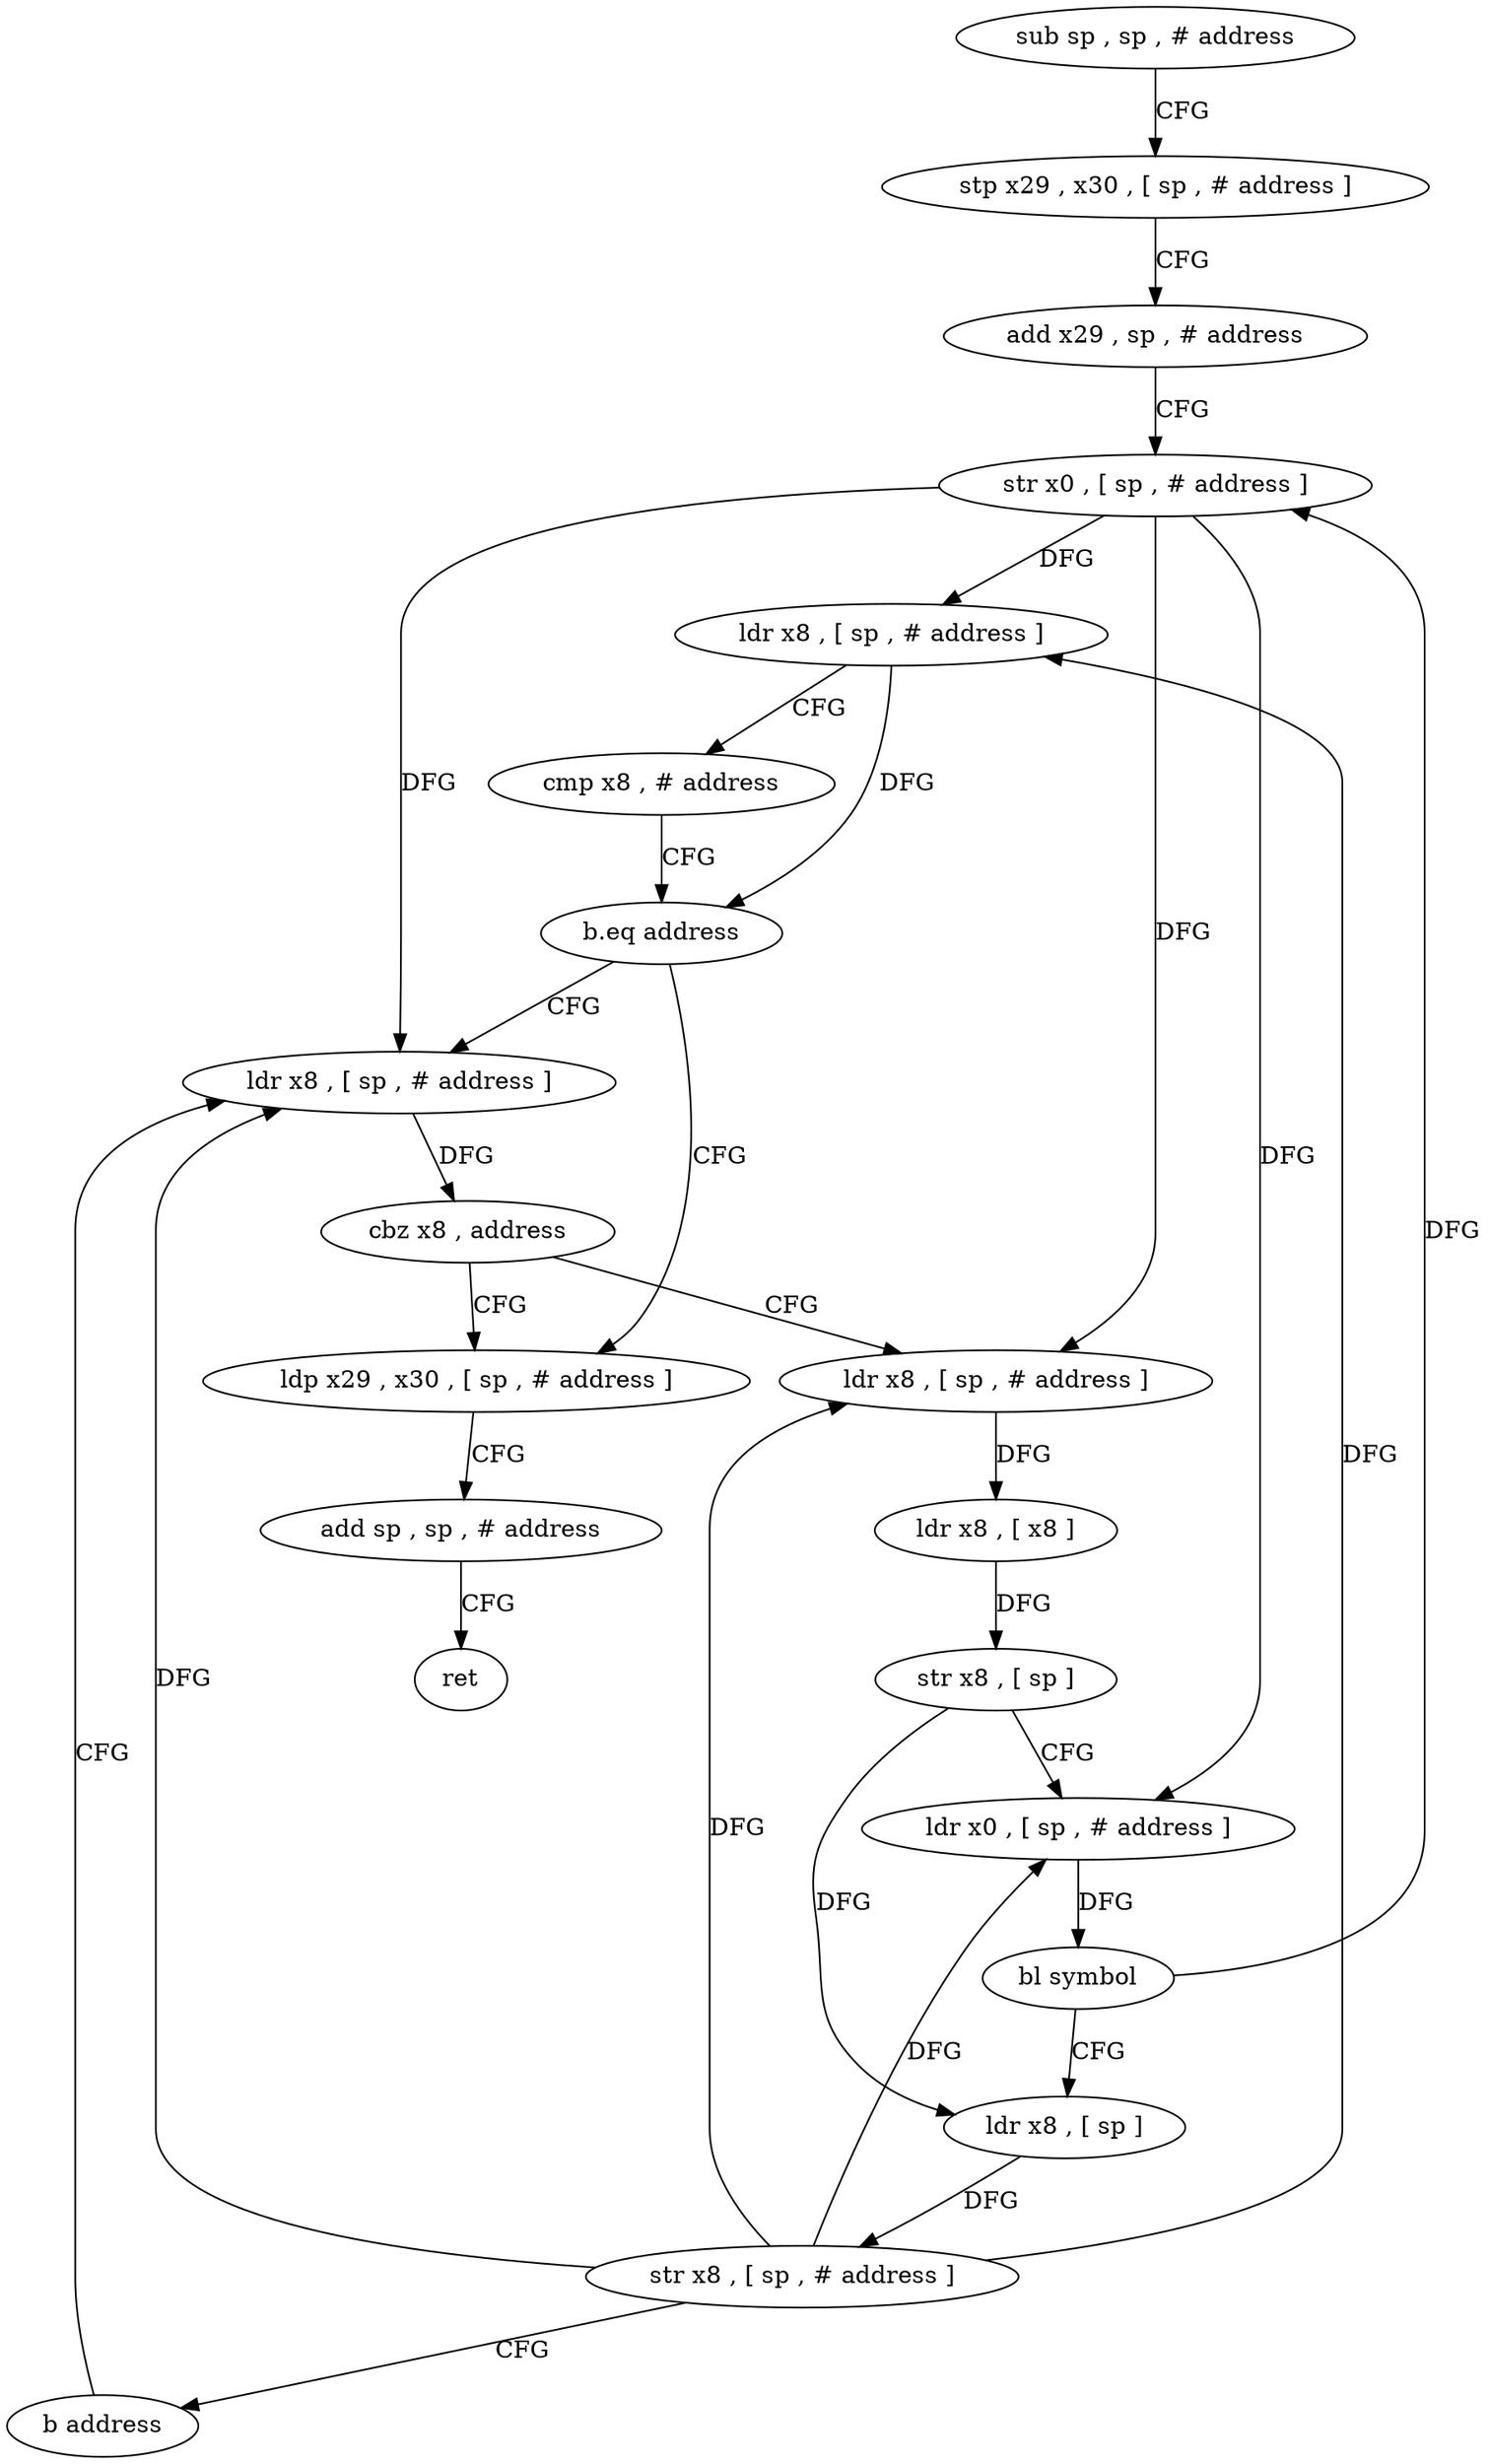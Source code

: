 digraph "func" {
"4321784" [label = "sub sp , sp , # address" ]
"4321788" [label = "stp x29 , x30 , [ sp , # address ]" ]
"4321792" [label = "add x29 , sp , # address" ]
"4321796" [label = "str x0 , [ sp , # address ]" ]
"4321800" [label = "ldr x8 , [ sp , # address ]" ]
"4321804" [label = "cmp x8 , # address" ]
"4321808" [label = "b.eq address" ]
"4321852" [label = "ldp x29 , x30 , [ sp , # address ]" ]
"4321812" [label = "ldr x8 , [ sp , # address ]" ]
"4321856" [label = "add sp , sp , # address" ]
"4321860" [label = "ret" ]
"4321816" [label = "cbz x8 , address" ]
"4321820" [label = "ldr x8 , [ sp , # address ]" ]
"4321824" [label = "ldr x8 , [ x8 ]" ]
"4321828" [label = "str x8 , [ sp ]" ]
"4321832" [label = "ldr x0 , [ sp , # address ]" ]
"4321836" [label = "bl symbol" ]
"4321840" [label = "ldr x8 , [ sp ]" ]
"4321844" [label = "str x8 , [ sp , # address ]" ]
"4321848" [label = "b address" ]
"4321784" -> "4321788" [ label = "CFG" ]
"4321788" -> "4321792" [ label = "CFG" ]
"4321792" -> "4321796" [ label = "CFG" ]
"4321796" -> "4321800" [ label = "DFG" ]
"4321796" -> "4321812" [ label = "DFG" ]
"4321796" -> "4321820" [ label = "DFG" ]
"4321796" -> "4321832" [ label = "DFG" ]
"4321800" -> "4321804" [ label = "CFG" ]
"4321800" -> "4321808" [ label = "DFG" ]
"4321804" -> "4321808" [ label = "CFG" ]
"4321808" -> "4321852" [ label = "CFG" ]
"4321808" -> "4321812" [ label = "CFG" ]
"4321852" -> "4321856" [ label = "CFG" ]
"4321812" -> "4321816" [ label = "DFG" ]
"4321856" -> "4321860" [ label = "CFG" ]
"4321816" -> "4321852" [ label = "CFG" ]
"4321816" -> "4321820" [ label = "CFG" ]
"4321820" -> "4321824" [ label = "DFG" ]
"4321824" -> "4321828" [ label = "DFG" ]
"4321828" -> "4321832" [ label = "CFG" ]
"4321828" -> "4321840" [ label = "DFG" ]
"4321832" -> "4321836" [ label = "DFG" ]
"4321836" -> "4321840" [ label = "CFG" ]
"4321836" -> "4321796" [ label = "DFG" ]
"4321840" -> "4321844" [ label = "DFG" ]
"4321844" -> "4321848" [ label = "CFG" ]
"4321844" -> "4321800" [ label = "DFG" ]
"4321844" -> "4321812" [ label = "DFG" ]
"4321844" -> "4321820" [ label = "DFG" ]
"4321844" -> "4321832" [ label = "DFG" ]
"4321848" -> "4321812" [ label = "CFG" ]
}
